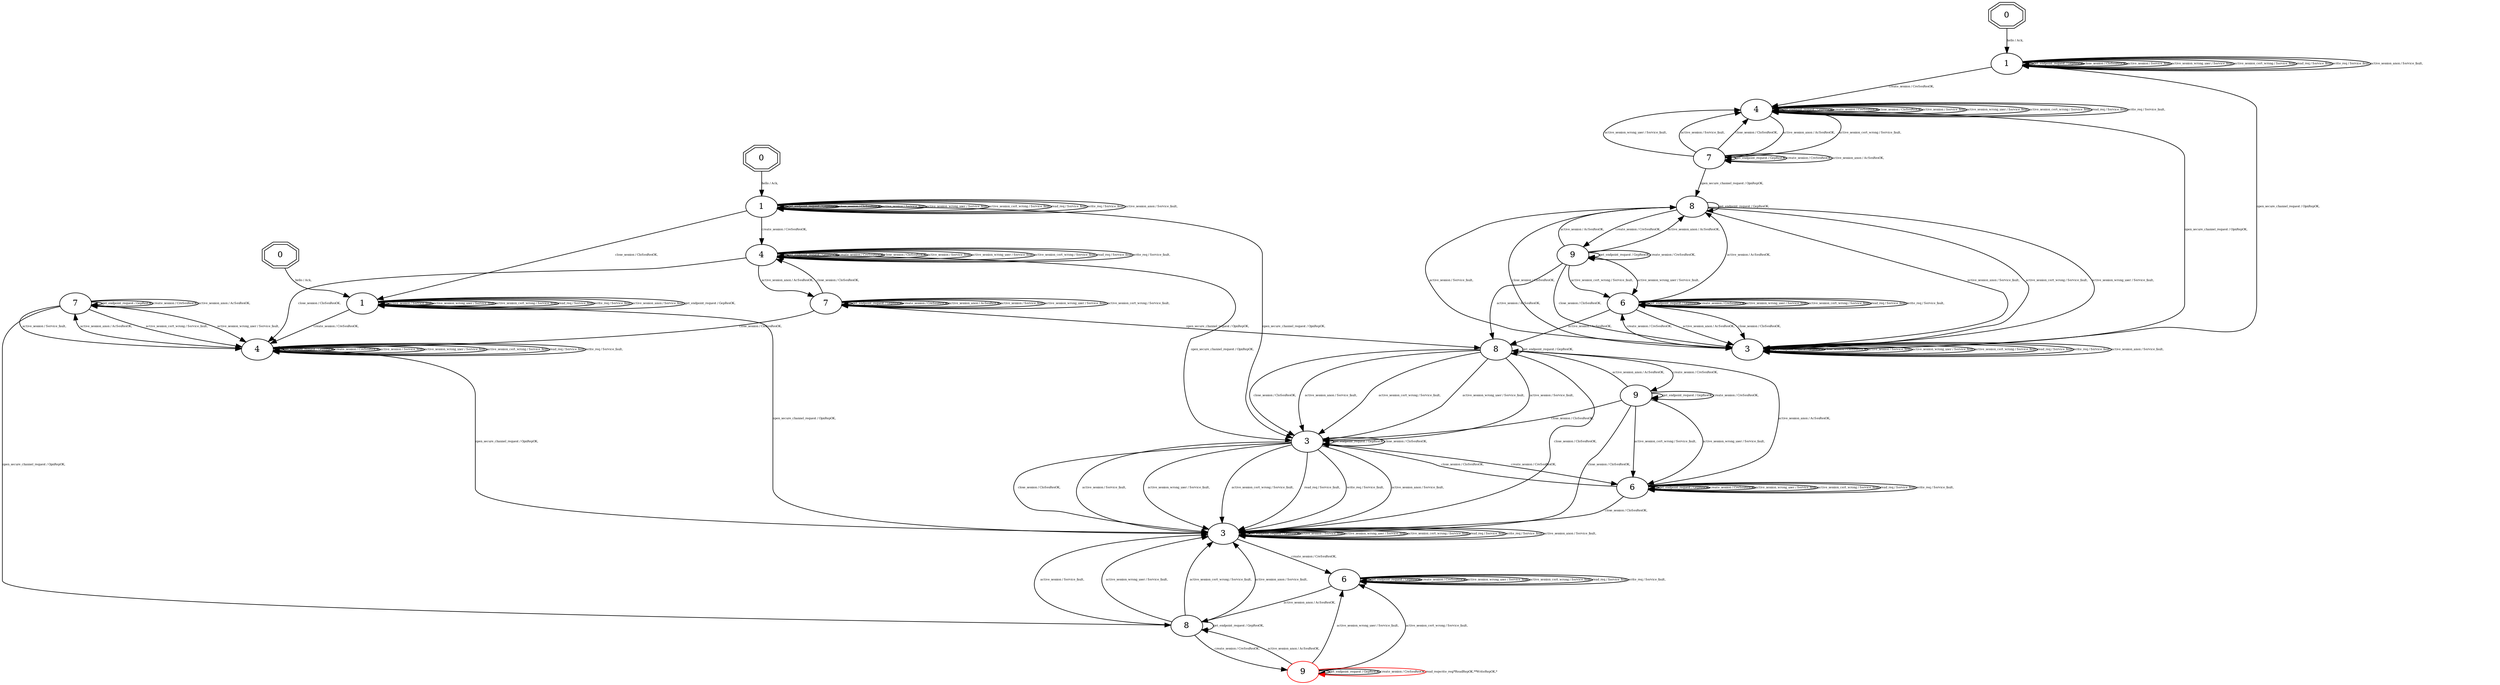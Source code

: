 digraph "Automata" { 
	 "4_0_true" [shape=ellipse,style=filled,fillcolor=white,URL="4",label="4"];
	 "0_1_false" [shape=doubleoctagon,style=filled,fillcolor=white,URL="0",label="0"];
	 "4_1_true" [shape=ellipse,style=filled,fillcolor=white,URL="4",label="4"];
	 "6_1_true" [shape=ellipse,style=filled,fillcolor=white,URL="6",label="6"];
	 "7_1_true" [shape=ellipse,style=filled,fillcolor=white,URL="7",label="7"];
	 "0_1_true" [shape=doubleoctagon,style=filled,fillcolor=white,URL="0",label="0"];
	 "8_1_false" [shape=ellipse,style=filled,fillcolor=white,URL="8",label="8"];
	 "6_0_true" [shape=ellipse,style=filled,fillcolor=white,URL="6",label="6"];
	 "7_0_true" [shape=ellipse,style=filled,fillcolor=white,URL="7",label="7"];
	 "3_1_true" [shape=ellipse,style=filled,fillcolor=white,URL="3",label="3"];
	 "8_0_true" [shape=ellipse,style=filled,fillcolor=white,URL="8",label="8"];
	 "9_0_true" [shape=ellipse,style=filled,fillcolor=white,URL="9",label="9"];
	 "1_0_true" [shape=ellipse,style=filled,fillcolor=white,URL="1",label="1"];
	 "6_1_false" [shape=ellipse,style=filled,fillcolor=white,URL="6",label="6"];
	 "3_1_false" [shape=ellipse,style=filled,fillcolor=white,URL="3",label="3"];
	 "1_1_true" [shape=ellipse,style=filled,fillcolor=white,URL="1",label="1"];
	 "8_1_true" [shape=ellipse,style=filled,fillcolor=white,URL="8",label="8"];
	 "4_1_false" [shape=ellipse,style=filled,fillcolor=white,URL="4",label="4"];
	 "0_0_true" [shape=doubleoctagon,style=filled,fillcolor=white,URL="0",label="0"];
	 "7_1_false" [shape=ellipse,style=filled,fillcolor=white,URL="7",label="7"];
	 "9_1_true" [shape=ellipse,style=filled,fillcolor=white,URL="9",label="9"];
	 "9_1_false" [shape=ellipse,style=filled,fillcolor=white,URL="9",label="9",color=red];
	 "1_1_false" [shape=ellipse,style=filled,fillcolor=white,URL="1",label="1"];
	 "3_0_true" [shape=ellipse,style=filled,fillcolor=white,URL="3",label="3"];
	 "8_1_false"->"8_1_false" [fontsize=5,label="get_endpoint_request / GepResOK,"];
	 "8_1_false"->"3_1_false" [fontsize=5,label="active_session / Service_fault,"];
	 "8_1_false"->"3_1_false" [fontsize=5,label="active_session_wrong_user / Service_fault,"];
	 "8_1_false"->"3_1_false" [fontsize=5,label="active_session_cert_wrong / Service_fault,"];
	 "8_1_false"->"3_1_false" [fontsize=5,label="active_session_anon / Service_fault,"];
	 "8_1_false"->"9_1_false" [fontsize=5,label="create_session / CreSesResOK,"];
	 "9_1_false"->"9_1_false" [fontsize=5,label="get_endpoint_request / GepResOK,"];
	 "9_1_false"->"9_1_false" [fontsize=5,label="create_session / CreSesResOK,"];
	 "9_1_false"->"8_1_false" [fontsize=5,label="active_session_anon / AcSesResOK,"];
	 "9_1_false"->"6_1_false" [fontsize=5,label="active_session_wrong_user / Service_fault,"];
	 "9_1_false"->"6_1_false" [fontsize=5,label="active_session_cert_wrong / Service_fault,"];
	 "6_1_false"->"6_1_false" [fontsize=5,label="get_endpoint_request / GepResOK,"];
	 "6_1_false"->"6_1_false" [fontsize=5,label="create_session / CreSesResOK,"];
	 "6_1_false"->"6_1_false" [fontsize=5,label="active_session_wrong_user / Service_fault,"];
	 "6_1_false"->"6_1_false" [fontsize=5,label="active_session_cert_wrong / Service_fault,"];
	 "6_1_false"->"6_1_false" [fontsize=5,label="read_req / Service_fault,"];
	 "6_1_false"->"6_1_false" [fontsize=5,label="write_req / Service_fault,"];
	 "6_1_false"->"8_1_false" [fontsize=5,label="active_session_anon / AcSesResOK,"];
	 "7_1_false"->"4_1_false" [fontsize=5,label="active_session_cert_wrong / Service_fault,"];
	 "7_1_false"->"4_1_false" [fontsize=5,label="active_session_wrong_user / Service_fault,"];
	 "7_1_false"->"4_1_false" [fontsize=5,label="active_session / Service_fault,"];
	 "7_1_false"->"7_1_false" [fontsize=5,label="get_endpoint_request / GepResOK,"];
	 "7_1_false"->"7_1_false" [fontsize=5,label="create_session / CreSesResOK,"];
	 "7_1_false"->"7_1_false" [fontsize=5,label="active_session_anon / AcSesResOK,"];
	 "7_1_false"->"8_1_false" [fontsize=5,label="open_secure_channel_request / OpnRepOK,"];
	 "3_1_false"->"6_1_false" [fontsize=5,label="create_session / CreSesResOK,"];
	 "3_1_false"->"3_1_false" [fontsize=5,label="get_endpoint_request / GepResOK,"];
	 "3_1_false"->"3_1_false" [fontsize=5,label="active_session / Service_fault,"];
	 "3_1_false"->"3_1_false" [fontsize=5,label="active_session_wrong_user / Service_fault,"];
	 "3_1_false"->"3_1_false" [fontsize=5,label="active_session_cert_wrong / Service_fault,"];
	 "3_1_false"->"3_1_false" [fontsize=5,label="read_req / Service_fault,"];
	 "3_1_false"->"3_1_false" [fontsize=5,label="write_req / Service_fault,"];
	 "3_1_false"->"3_1_false" [fontsize=5,label="active_session_anon / Service_fault,"];
	 "4_1_false"->"3_1_false" [fontsize=5,label="open_secure_channel_request / OpnRepOK,"];
	 "4_1_false"->"7_1_false" [fontsize=5,label="active_session_anon / AcSesResOK,"];
	 "4_1_false"->"4_1_false" [fontsize=5,label="get_endpoint_request / GepResOK,"];
	 "4_1_false"->"4_1_false" [fontsize=5,label="create_session / CreSesResOK,"];
	 "4_1_false"->"4_1_false" [fontsize=5,label="active_session / Service_fault,"];
	 "4_1_false"->"4_1_false" [fontsize=5,label="active_session_wrong_user / Service_fault,"];
	 "4_1_false"->"4_1_false" [fontsize=5,label="active_session_cert_wrong / Service_fault,"];
	 "4_1_false"->"4_1_false" [fontsize=5,label="read_req / Service_fault,"];
	 "4_1_false"->"4_1_false" [fontsize=5,label="write_req / Service_fault,"];
	 "3_1_true"->"6_1_true" [fontsize=5,label="create_session / CreSesResOK,"];
	 "3_1_true"->"3_1_false" [fontsize=5,label="close_session / CloSesResOK,"];
	 "3_1_true"->"3_1_false" [fontsize=5,label="active_session / Service_fault,"];
	 "3_1_true"->"3_1_false" [fontsize=5,label="active_session_wrong_user / Service_fault,"];
	 "3_1_true"->"3_1_false" [fontsize=5,label="active_session_cert_wrong / Service_fault,"];
	 "3_1_true"->"3_1_false" [fontsize=5,label="read_req / Service_fault,"];
	 "3_1_true"->"3_1_false" [fontsize=5,label="write_req / Service_fault,"];
	 "3_1_true"->"3_1_false" [fontsize=5,label="active_session_anon / Service_fault,"];
	 "3_1_true"->"3_1_true" [fontsize=5,label="get_endpoint_request / GepResOK,"];
	 "3_1_true"->"3_1_true" [fontsize=5,label="close_session / CloSesResOK,"];
	 "1_1_false"->"3_1_false" [fontsize=5,label="open_secure_channel_request / OpnRepOK,"];
	 "1_1_false"->"4_1_false" [fontsize=5,label="create_session / CreSesResOK,"];
	 "1_1_false"->"1_1_false" [fontsize=5,label="active_session / Service_fault,"];
	 "1_1_false"->"1_1_false" [fontsize=5,label="active_session_wrong_user / Service_fault,"];
	 "1_1_false"->"1_1_false" [fontsize=5,label="active_session_cert_wrong / Service_fault,"];
	 "1_1_false"->"1_1_false" [fontsize=5,label="read_req / Service_fault,"];
	 "1_1_false"->"1_1_false" [fontsize=5,label="write_req / Service_fault,"];
	 "1_1_false"->"1_1_false" [fontsize=5,label="active_session_anon / Service_fault,"];
	 "1_1_false"->"1_1_false" [fontsize=5,label="get_endpoint_request / GepResOK,"];
	 "8_1_true"->"3_1_false" [fontsize=5,label="close_session / CloSesResOK,"];
	 "8_1_true"->"8_1_true" [fontsize=5,label="get_endpoint_request / GepResOK,"];
	 "8_1_true"->"3_1_true" [fontsize=5,label="active_session_anon / Service_fault,"];
	 "8_1_true"->"3_1_true" [fontsize=5,label="active_session_cert_wrong / Service_fault,"];
	 "8_1_true"->"3_1_true" [fontsize=5,label="active_session_wrong_user / Service_fault,"];
	 "8_1_true"->"3_1_true" [fontsize=5,label="active_session / Service_fault,"];
	 "8_1_true"->"3_1_true" [fontsize=5,label="close_session / CloSesResOK,"];
	 "8_1_true"->"9_1_true" [fontsize=5,label="create_session / CreSesResOK,"];
	 "6_1_true"->"3_1_true" [fontsize=5,label="close_session / CloSesResOK,"];
	 "6_1_true"->"6_1_true" [fontsize=5,label="get_endpoint_request / GepResOK,"];
	 "6_1_true"->"6_1_true" [fontsize=5,label="create_session / CreSesResOK,"];
	 "6_1_true"->"6_1_true" [fontsize=5,label="active_session_wrong_user / Service_fault,"];
	 "6_1_true"->"6_1_true" [fontsize=5,label="active_session_cert_wrong / Service_fault,"];
	 "6_1_true"->"6_1_true" [fontsize=5,label="read_req / Service_fault,"];
	 "6_1_true"->"6_1_true" [fontsize=5,label="write_req / Service_fault,"];
	 "6_1_true"->"3_1_false" [fontsize=5,label="close_session / CloSesResOK,"];
	 "6_1_true"->"8_1_true" [fontsize=5,label="active_session_anon / AcSesResOK,"];
	 "9_1_true"->"9_1_true" [fontsize=5,label="get_endpoint_request / GepResOK,"];
	 "9_1_true"->"9_1_true" [fontsize=5,label="create_session / CreSesResOK,"];
	 "9_1_true"->"8_1_true" [fontsize=5,label="active_session_anon / AcSesResOK,"];
	 "9_1_true"->"3_1_false" [fontsize=5,label="close_session / CloSesResOK,"];
	 "9_1_true"->"3_1_true" [fontsize=5,label="close_session / CloSesResOK,"];
	 "9_1_true"->"6_1_true" [fontsize=5,label="active_session_cert_wrong / Service_fault,"];
	 "9_1_true"->"6_1_true" [fontsize=5,label="active_session_wrong_user / Service_fault,"];
	 "4_1_true"->"4_1_true" [fontsize=5,label="get_endpoint_request / GepResOK,"];
	 "4_1_true"->"4_1_true" [fontsize=5,label="create_session / CreSesResOK,"];
	 "4_1_true"->"4_1_true" [fontsize=5,label="close_session / CloSesResOK,"];
	 "4_1_true"->"4_1_true" [fontsize=5,label="active_session / Service_fault,"];
	 "4_1_true"->"4_1_true" [fontsize=5,label="active_session_wrong_user / Service_fault,"];
	 "4_1_true"->"4_1_true" [fontsize=5,label="active_session_cert_wrong / Service_fault,"];
	 "4_1_true"->"4_1_true" [fontsize=5,label="read_req / Service_fault,"];
	 "4_1_true"->"4_1_true" [fontsize=5,label="write_req / Service_fault,"];
	 "4_1_true"->"7_1_true" [fontsize=5,label="active_session_anon / AcSesResOK,"];
	 "4_1_true"->"4_1_false" [fontsize=5,label="close_session / CloSesResOK,"];
	 "4_1_true"->"3_1_true" [fontsize=5,label="open_secure_channel_request / OpnRepOK,"];
	 "7_1_true"->"4_1_false" [fontsize=5,label="close_session / CloSesResOK,"];
	 "7_1_true"->"7_1_true" [fontsize=5,label="get_endpoint_request / GepResOK,"];
	 "7_1_true"->"7_1_true" [fontsize=5,label="create_session / CreSesResOK,"];
	 "7_1_true"->"7_1_true" [fontsize=5,label="active_session_anon / AcSesResOK,"];
	 "7_1_true"->"7_1_true" [fontsize=5,label="active_session / Service_fault,"];
	 "7_1_true"->"7_1_true" [fontsize=5,label="active_session_wrong_user / Service_fault,"];
	 "7_1_true"->"7_1_true" [fontsize=5,label="active_session_cert_wrong / Service_fault,"];
	 "7_1_true"->"8_1_true" [fontsize=5,label="open_secure_channel_request / OpnRepOK,"];
	 "7_1_true"->"4_1_true" [fontsize=5,label="close_session / CloSesResOK,"];
	 "1_1_true"->"1_1_true" [fontsize=5,label="get_endpoint_request / GepResOK,"];
	 "1_1_true"->"1_1_true" [fontsize=5,label="close_session / CloSesResOK,"];
	 "1_1_true"->"1_1_true" [fontsize=5,label="active_session / Service_fault,"];
	 "1_1_true"->"1_1_true" [fontsize=5,label="active_session_wrong_user / Service_fault,"];
	 "1_1_true"->"1_1_true" [fontsize=5,label="active_session_cert_wrong / Service_fault,"];
	 "1_1_true"->"1_1_true" [fontsize=5,label="read_req / Service_fault,"];
	 "1_1_true"->"1_1_true" [fontsize=5,label="write_req / Service_fault,"];
	 "1_1_true"->"1_1_true" [fontsize=5,label="active_session_anon / Service_fault,"];
	 "1_1_true"->"1_1_false" [fontsize=5,label="close_session / CloSesResOK,"];
	 "1_1_true"->"4_1_true" [fontsize=5,label="create_session / CreSesResOK,"];
	 "1_1_true"->"3_1_true" [fontsize=5,label="open_secure_channel_request / OpnRepOK,"];
	 "0_1_true"->"1_1_true" [fontsize=5,label="hello / Ack,"];
	 "0_1_false"->"1_1_false" [fontsize=5,label="hello / Ack,"];
	 "6_0_true"->"8_1_true" [fontsize=5,label="active_session / AcSesResOK,"];
	 "6_0_true"->"8_0_true" [fontsize=5,label="active_session / AcSesResOK,"];
	 "6_0_true"->"6_0_true" [fontsize=5,label="get_endpoint_request / GepResOK,"];
	 "6_0_true"->"6_0_true" [fontsize=5,label="create_session / CreSesResOK,"];
	 "6_0_true"->"6_0_true" [fontsize=5,label="active_session_wrong_user / Service_fault,"];
	 "6_0_true"->"6_0_true" [fontsize=5,label="active_session_cert_wrong / Service_fault,"];
	 "6_0_true"->"6_0_true" [fontsize=5,label="read_req / Service_fault,"];
	 "6_0_true"->"6_0_true" [fontsize=5,label="write_req / Service_fault,"];
	 "6_0_true"->"3_0_true" [fontsize=5,label="active_session_anon / AcSesResOK,"];
	 "6_0_true"->"3_0_true" [fontsize=5,label="close_session / CloSesResOK,"];
	 "9_0_true"->"9_0_true" [fontsize=5,label="get_endpoint_request / GepResOK,"];
	 "9_0_true"->"9_0_true" [fontsize=5,label="create_session / CreSesResOK,"];
	 "9_0_true"->"3_0_true" [fontsize=5,label="close_session / CloSesResOK,"];
	 "9_0_true"->"6_0_true" [fontsize=5,label="active_session_wrong_user / Service_fault,"];
	 "9_0_true"->"6_0_true" [fontsize=5,label="active_session_cert_wrong / Service_fault,"];
	 "9_0_true"->"8_1_true" [fontsize=5,label="active_session / AcSesResOK,"];
	 "9_0_true"->"8_0_true" [fontsize=5,label="active_session_anon / AcSesResOK,"];
	 "9_0_true"->"8_0_true" [fontsize=5,label="active_session / AcSesResOK,"];
	 "3_0_true"->"3_0_true" [fontsize=5,label="get_endpoint_request / GepResOK,"];
	 "3_0_true"->"3_0_true" [fontsize=5,label="close_session / CloSesResOK,"];
	 "3_0_true"->"3_0_true" [fontsize=5,label="active_session / Service_fault,"];
	 "3_0_true"->"3_0_true" [fontsize=5,label="active_session_wrong_user / Service_fault,"];
	 "3_0_true"->"3_0_true" [fontsize=5,label="active_session_cert_wrong / Service_fault,"];
	 "3_0_true"->"3_0_true" [fontsize=5,label="read_req / Service_fault,"];
	 "3_0_true"->"3_0_true" [fontsize=5,label="write_req / Service_fault,"];
	 "3_0_true"->"3_0_true" [fontsize=5,label="active_session_anon / Service_fault,"];
	 "3_0_true"->"6_0_true" [fontsize=5,label="create_session / CreSesResOK,"];
	 "1_0_true"->"3_0_true" [fontsize=5,label="open_secure_channel_request / OpnRepOK,"];
	 "1_0_true"->"4_0_true" [fontsize=5,label="create_session / CreSesResOK,"];
	 "1_0_true"->"1_0_true" [fontsize=5,label="get_endpoint_request / GepResOK,"];
	 "1_0_true"->"1_0_true" [fontsize=5,label="close_session / CloSesResOK,"];
	 "1_0_true"->"1_0_true" [fontsize=5,label="active_session / Service_fault,"];
	 "1_0_true"->"1_0_true" [fontsize=5,label="active_session_wrong_user / Service_fault,"];
	 "1_0_true"->"1_0_true" [fontsize=5,label="active_session_cert_wrong / Service_fault,"];
	 "1_0_true"->"1_0_true" [fontsize=5,label="read_req / Service_fault,"];
	 "1_0_true"->"1_0_true" [fontsize=5,label="write_req / Service_fault,"];
	 "1_0_true"->"1_0_true" [fontsize=5,label="active_session_anon / Service_fault,"];
	 "4_0_true"->"7_0_true" [fontsize=5,label="active_session_anon / AcSesResOK,"];
	 "4_0_true"->"3_0_true" [fontsize=5,label="open_secure_channel_request / OpnRepOK,"];
	 "4_0_true"->"4_0_true" [fontsize=5,label="get_endpoint_request / GepResOK,"];
	 "4_0_true"->"4_0_true" [fontsize=5,label="create_session / CreSesResOK,"];
	 "4_0_true"->"4_0_true" [fontsize=5,label="close_session / CloSesResOK,"];
	 "4_0_true"->"4_0_true" [fontsize=5,label="active_session / Service_fault,"];
	 "4_0_true"->"4_0_true" [fontsize=5,label="active_session_wrong_user / Service_fault,"];
	 "4_0_true"->"4_0_true" [fontsize=5,label="active_session_cert_wrong / Service_fault,"];
	 "4_0_true"->"4_0_true" [fontsize=5,label="read_req / Service_fault,"];
	 "4_0_true"->"4_0_true" [fontsize=5,label="write_req / Service_fault,"];
	 "8_0_true"->"8_0_true" [fontsize=5,label="get_endpoint_request / GepResOK,"];
	 "8_0_true"->"9_0_true" [fontsize=5,label="create_session / CreSesResOK,"];
	 "8_0_true"->"3_0_true" [fontsize=5,label="active_session_anon / Service_fault,"];
	 "8_0_true"->"3_0_true" [fontsize=5,label="active_session_cert_wrong / Service_fault,"];
	 "8_0_true"->"3_0_true" [fontsize=5,label="active_session_wrong_user / Service_fault,"];
	 "8_0_true"->"3_0_true" [fontsize=5,label="active_session / Service_fault,"];
	 "8_0_true"->"3_0_true" [fontsize=5,label="close_session / CloSesResOK,"];
	 "7_0_true"->"8_0_true" [fontsize=5,label="open_secure_channel_request / OpnRepOK,"];
	 "7_0_true"->"4_0_true" [fontsize=5,label="active_session_cert_wrong / Service_fault,"];
	 "7_0_true"->"4_0_true" [fontsize=5,label="active_session_wrong_user / Service_fault,"];
	 "7_0_true"->"4_0_true" [fontsize=5,label="active_session / Service_fault,"];
	 "7_0_true"->"4_0_true" [fontsize=5,label="close_session / CloSesResOK,"];
	 "7_0_true"->"7_0_true" [fontsize=5,label="get_endpoint_request / GepResOK,"];
	 "7_0_true"->"7_0_true" [fontsize=5,label="create_session / CreSesResOK,"];
	 "7_0_true"->"7_0_true" [fontsize=5,label="active_session_anon / AcSesResOK,"];
	 "0_0_true"->"1_0_true" [fontsize=5,label="hello / Ack,"];
	"9_1_false"->"9_1_false"[color=red,label="read_reqwrite_req/*ReadRepOK,**WriteRepOK,*",fontsize=5];}
